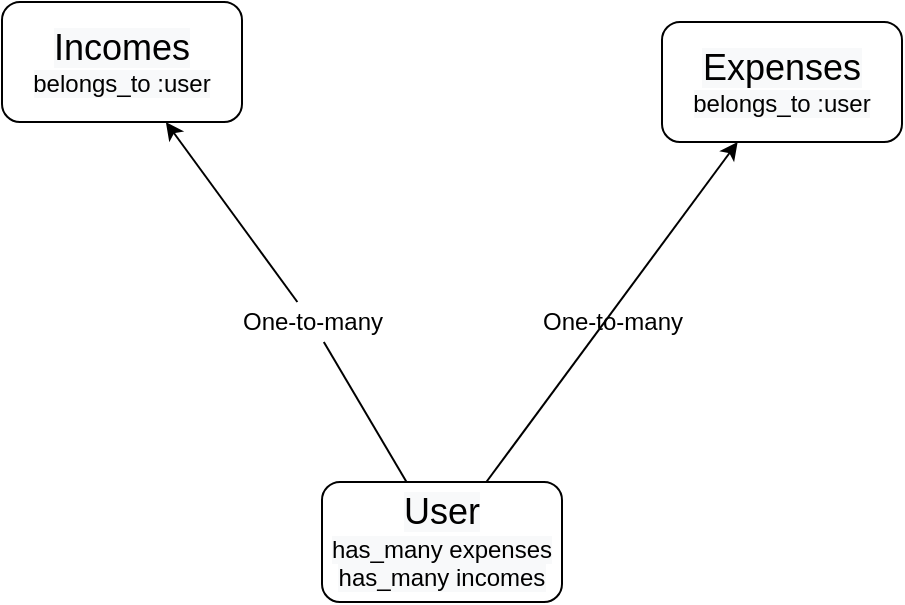 <mxfile>
    <diagram id="m4XcVE1VQaNC6HfmmuGu" name="Page-1">
        <mxGraphModel dx="519" dy="580" grid="1" gridSize="10" guides="1" tooltips="1" connect="1" arrows="1" fold="1" page="1" pageScale="1" pageWidth="850" pageHeight="1100" math="0" shadow="0">
            <root>
                <mxCell id="0"/>
                <mxCell id="1" parent="0"/>
                <mxCell id="6" value="" style="edgeStyle=none;html=1;" parent="1" source="2" target="3" edge="1">
                    <mxGeometry relative="1" as="geometry"/>
                </mxCell>
                <mxCell id="7" value="" style="edgeStyle=none;html=1;startArrow=none;" parent="1" source="8" target="4" edge="1">
                    <mxGeometry relative="1" as="geometry"/>
                </mxCell>
                <mxCell id="2" value="&lt;span style=&quot;color: rgb(0 , 0 , 0) ; background-color: rgb(248 , 249 , 250) ; font-size: 18px&quot;&gt;User&lt;/span&gt;&lt;br style=&quot;color: rgb(0 , 0 , 0) ; background-color: rgb(248 , 249 , 250)&quot;&gt;&lt;font style=&quot;color: rgb(0 , 0 , 0) ; background-color: rgb(248 , 249 , 250)&quot;&gt;has_many expenses&lt;br&gt;&lt;/font&gt;&lt;span style=&quot;color: rgb(0 , 0 , 0) ; background-color: rgb(248 , 249 , 250)&quot;&gt;has_many incomes&lt;/span&gt;" style="rounded=1;whiteSpace=wrap;html=1;" parent="1" vertex="1">
                    <mxGeometry x="470" y="420" width="120" height="60" as="geometry"/>
                </mxCell>
                <mxCell id="3" value="&lt;span style=&quot;color: rgb(0 , 0 , 0) ; background-color: rgb(248 , 249 , 250) ; font-size: 18px&quot;&gt;Expenses&lt;/span&gt;&lt;br style=&quot;color: rgb(0 , 0 , 0) ; background-color: rgb(248 , 249 , 250)&quot;&gt;&lt;font color=&quot;#000000&quot;&gt;&lt;span style=&quot;background-color: rgb(248 , 249 , 250)&quot;&gt;belongs_to :user&lt;/span&gt;&lt;/font&gt;" style="rounded=1;whiteSpace=wrap;html=1;" parent="1" vertex="1">
                    <mxGeometry x="640" y="190" width="120" height="60" as="geometry"/>
                </mxCell>
                <mxCell id="4" value="&lt;span style=&quot;color: rgb(0 , 0 , 0) ; background-color: rgb(248 , 249 , 250) ; font-size: 18px&quot;&gt;Incomes&lt;/span&gt;&lt;br style=&quot;color: rgb(0 , 0 , 0) ; background-color: rgb(248 , 249 , 250)&quot;&gt;&lt;font color=&quot;#000000&quot;&gt;&lt;span style=&quot;background-color: rgb(248 , 249 , 250)&quot;&gt;belongs_to :user&lt;/span&gt;&lt;/font&gt;" style="rounded=1;whiteSpace=wrap;html=1;" parent="1" vertex="1">
                    <mxGeometry x="310" y="180" width="120" height="60" as="geometry"/>
                </mxCell>
                <mxCell id="8" value="One-to-many" style="text;html=1;align=center;verticalAlign=middle;resizable=0;points=[];autosize=1;strokeColor=none;fillColor=none;" vertex="1" parent="1">
                    <mxGeometry x="420" y="330" width="90" height="20" as="geometry"/>
                </mxCell>
                <mxCell id="9" value="" style="edgeStyle=none;html=1;endArrow=none;" edge="1" parent="1" source="2" target="8">
                    <mxGeometry relative="1" as="geometry">
                        <mxPoint x="510" y="420" as="sourcePoint"/>
                        <mxPoint x="390" y="240" as="targetPoint"/>
                    </mxGeometry>
                </mxCell>
                <mxCell id="11" value="One-to-many" style="text;html=1;align=center;verticalAlign=middle;resizable=0;points=[];autosize=1;strokeColor=none;fillColor=none;" vertex="1" parent="1">
                    <mxGeometry x="570" y="330" width="90" height="20" as="geometry"/>
                </mxCell>
            </root>
        </mxGraphModel>
    </diagram>
</mxfile>